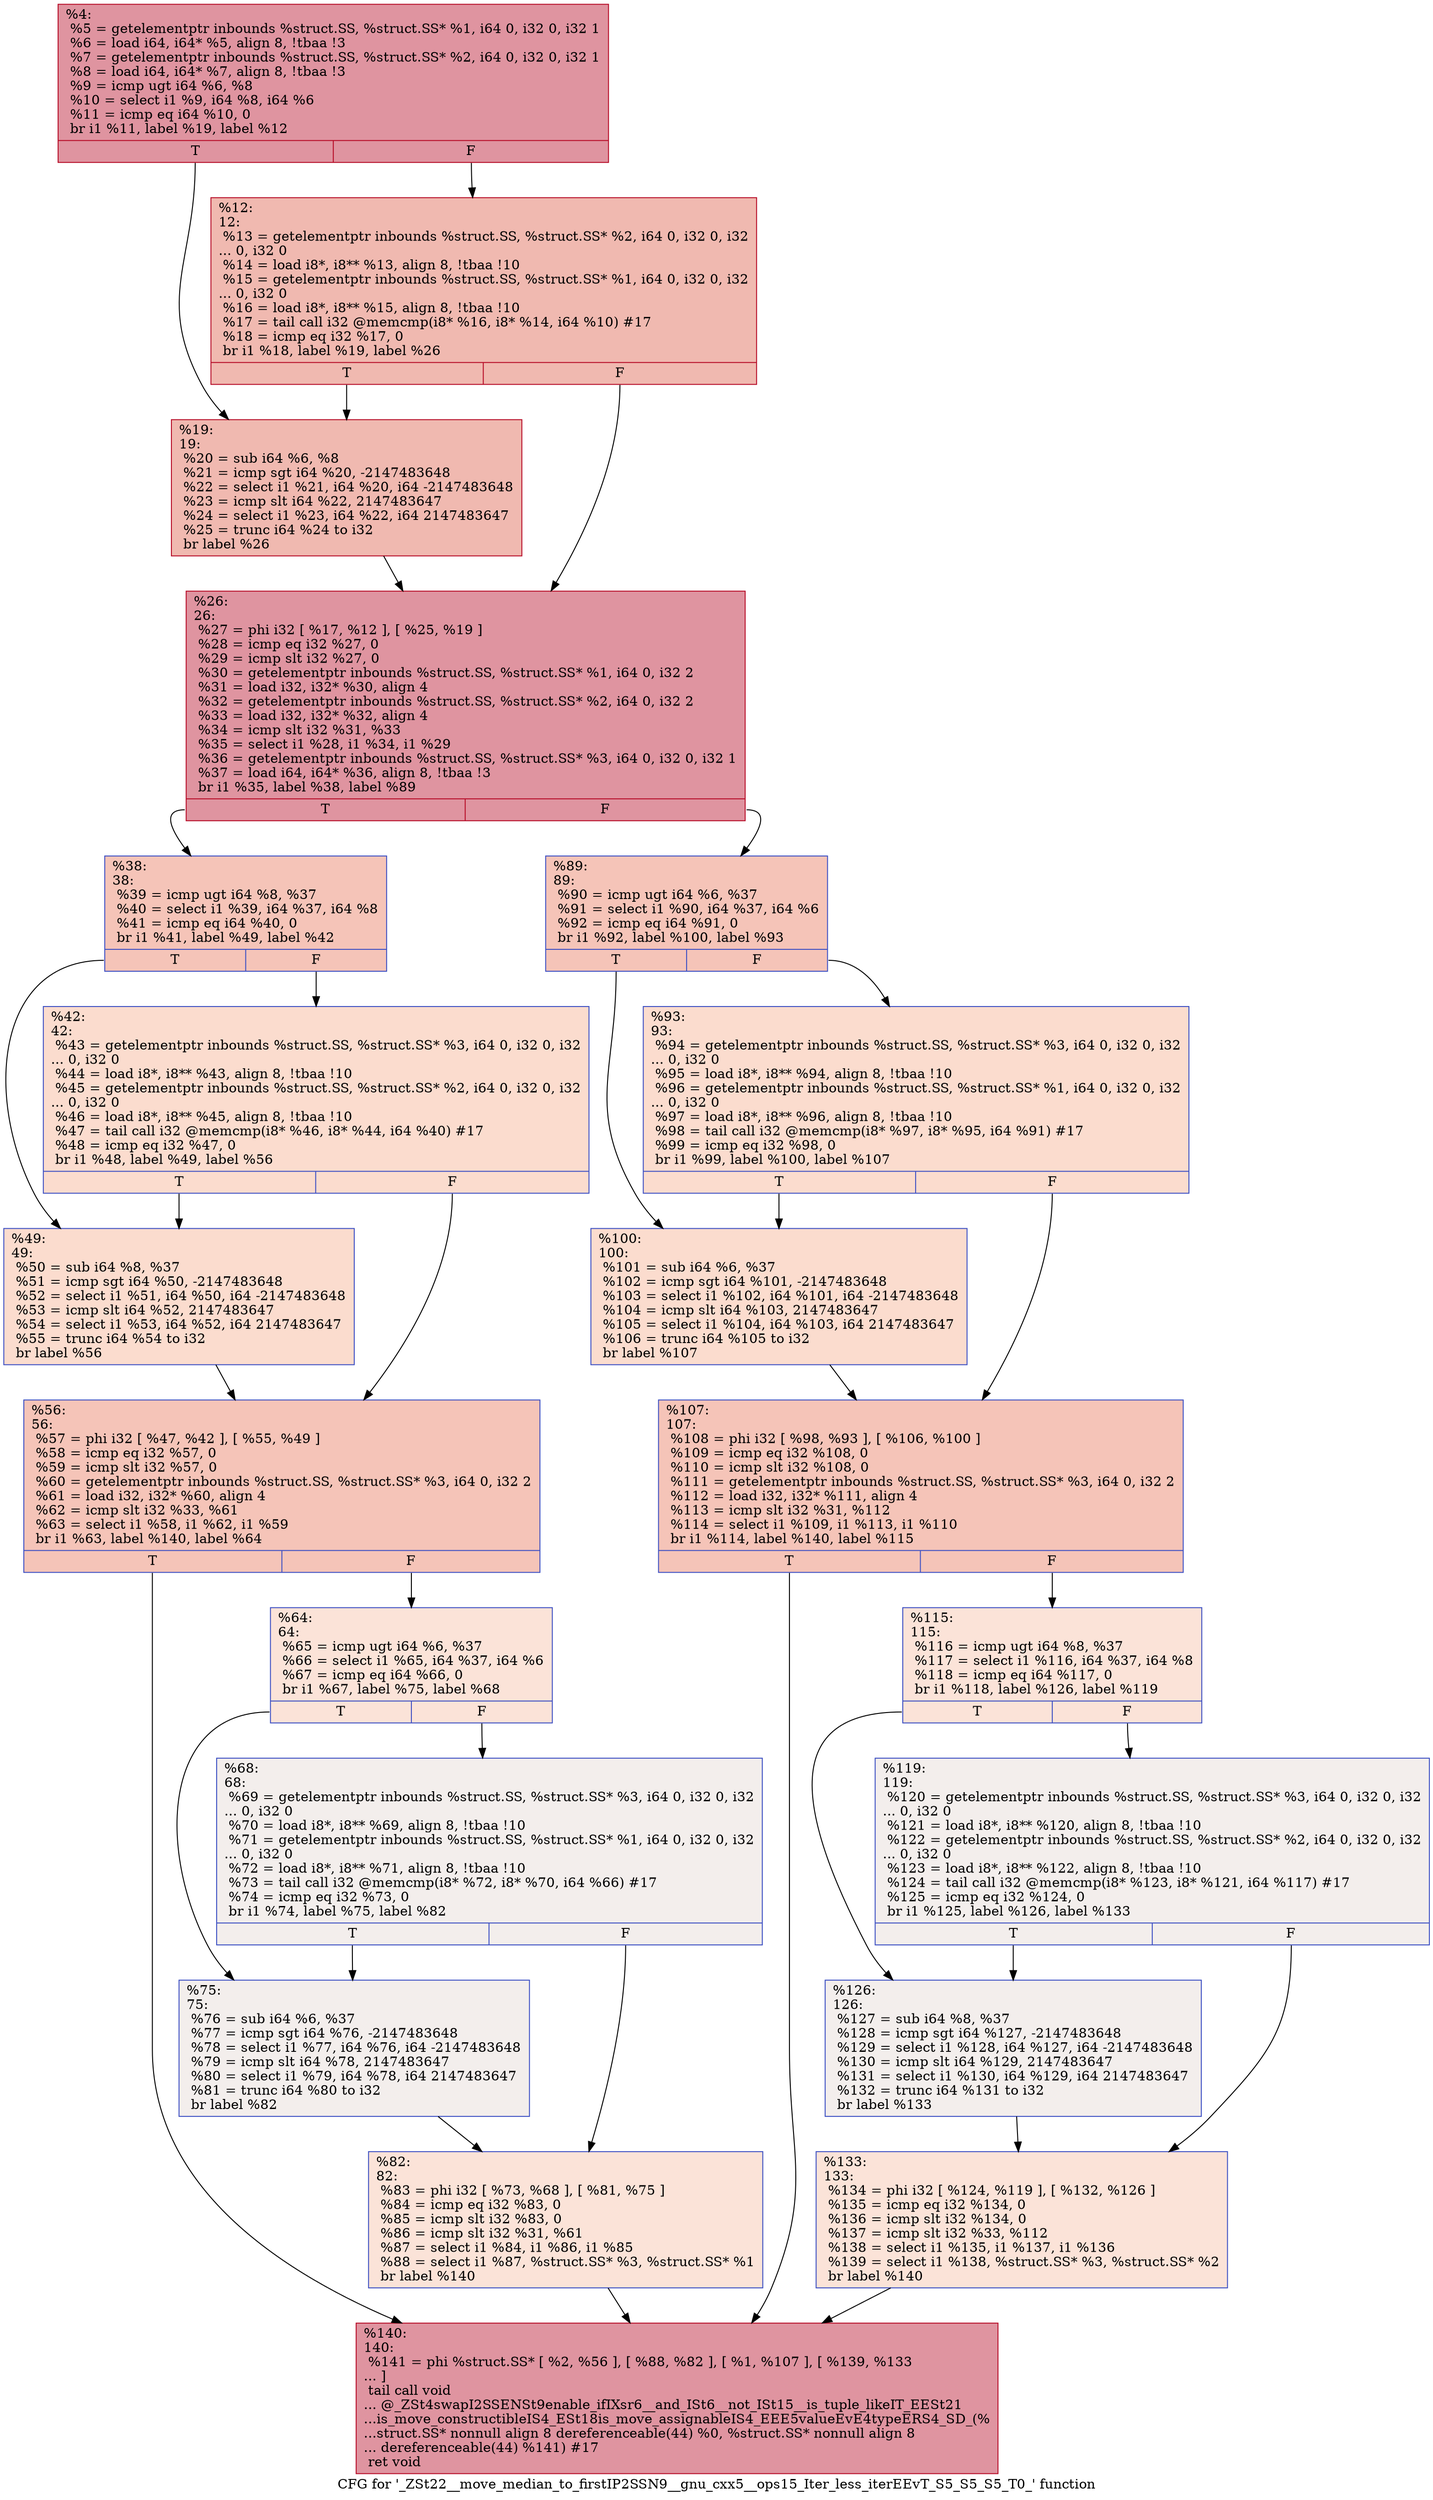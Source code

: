 digraph "CFG for '_ZSt22__move_median_to_firstIP2SSN9__gnu_cxx5__ops15_Iter_less_iterEEvT_S5_S5_S5_T0_' function" {
	label="CFG for '_ZSt22__move_median_to_firstIP2SSN9__gnu_cxx5__ops15_Iter_less_iterEEvT_S5_S5_S5_T0_' function";

	Node0x55804d174620 [shape=record,color="#b70d28ff", style=filled, fillcolor="#b70d2870",label="{%4:\l  %5 = getelementptr inbounds %struct.SS, %struct.SS* %1, i64 0, i32 0, i32 1\l  %6 = load i64, i64* %5, align 8, !tbaa !3\l  %7 = getelementptr inbounds %struct.SS, %struct.SS* %2, i64 0, i32 0, i32 1\l  %8 = load i64, i64* %7, align 8, !tbaa !3\l  %9 = icmp ugt i64 %6, %8\l  %10 = select i1 %9, i64 %8, i64 %6\l  %11 = icmp eq i64 %10, 0\l  br i1 %11, label %19, label %12\l|{<s0>T|<s1>F}}"];
	Node0x55804d174620:s0 -> Node0x55804d174670;
	Node0x55804d174620:s1 -> Node0x55804d174aa0;
	Node0x55804d174aa0 [shape=record,color="#b70d28ff", style=filled, fillcolor="#de614d70",label="{%12:\l12:                                               \l  %13 = getelementptr inbounds %struct.SS, %struct.SS* %2, i64 0, i32 0, i32\l... 0, i32 0\l  %14 = load i8*, i8** %13, align 8, !tbaa !10\l  %15 = getelementptr inbounds %struct.SS, %struct.SS* %1, i64 0, i32 0, i32\l... 0, i32 0\l  %16 = load i8*, i8** %15, align 8, !tbaa !10\l  %17 = tail call i32 @memcmp(i8* %16, i8* %14, i64 %10) #17\l  %18 = icmp eq i32 %17, 0\l  br i1 %18, label %19, label %26\l|{<s0>T|<s1>F}}"];
	Node0x55804d174aa0:s0 -> Node0x55804d174670;
	Node0x55804d174aa0:s1 -> Node0x55804d1753f0;
	Node0x55804d174670 [shape=record,color="#b70d28ff", style=filled, fillcolor="#de614d70",label="{%19:\l19:                                               \l  %20 = sub i64 %6, %8\l  %21 = icmp sgt i64 %20, -2147483648\l  %22 = select i1 %21, i64 %20, i64 -2147483648\l  %23 = icmp slt i64 %22, 2147483647\l  %24 = select i1 %23, i64 %22, i64 2147483647\l  %25 = trunc i64 %24 to i32\l  br label %26\l}"];
	Node0x55804d174670 -> Node0x55804d1753f0;
	Node0x55804d1753f0 [shape=record,color="#b70d28ff", style=filled, fillcolor="#b70d2870",label="{%26:\l26:                                               \l  %27 = phi i32 [ %17, %12 ], [ %25, %19 ]\l  %28 = icmp eq i32 %27, 0\l  %29 = icmp slt i32 %27, 0\l  %30 = getelementptr inbounds %struct.SS, %struct.SS* %1, i64 0, i32 2\l  %31 = load i32, i32* %30, align 4\l  %32 = getelementptr inbounds %struct.SS, %struct.SS* %2, i64 0, i32 2\l  %33 = load i32, i32* %32, align 4\l  %34 = icmp slt i32 %31, %33\l  %35 = select i1 %28, i1 %34, i1 %29\l  %36 = getelementptr inbounds %struct.SS, %struct.SS* %3, i64 0, i32 0, i32 1\l  %37 = load i64, i64* %36, align 8, !tbaa !3\l  br i1 %35, label %38, label %89\l|{<s0>T|<s1>F}}"];
	Node0x55804d1753f0:s0 -> Node0x55804d175f40;
	Node0x55804d1753f0:s1 -> Node0x55804d175f90;
	Node0x55804d175f40 [shape=record,color="#3d50c3ff", style=filled, fillcolor="#e97a5f70",label="{%38:\l38:                                               \l  %39 = icmp ugt i64 %8, %37\l  %40 = select i1 %39, i64 %37, i64 %8\l  %41 = icmp eq i64 %40, 0\l  br i1 %41, label %49, label %42\l|{<s0>T|<s1>F}}"];
	Node0x55804d175f40:s0 -> Node0x55804d176260;
	Node0x55804d175f40:s1 -> Node0x55804d1762b0;
	Node0x55804d1762b0 [shape=record,color="#3d50c3ff", style=filled, fillcolor="#f7af9170",label="{%42:\l42:                                               \l  %43 = getelementptr inbounds %struct.SS, %struct.SS* %3, i64 0, i32 0, i32\l... 0, i32 0\l  %44 = load i8*, i8** %43, align 8, !tbaa !10\l  %45 = getelementptr inbounds %struct.SS, %struct.SS* %2, i64 0, i32 0, i32\l... 0, i32 0\l  %46 = load i8*, i8** %45, align 8, !tbaa !10\l  %47 = tail call i32 @memcmp(i8* %46, i8* %44, i64 %40) #17\l  %48 = icmp eq i32 %47, 0\l  br i1 %48, label %49, label %56\l|{<s0>T|<s1>F}}"];
	Node0x55804d1762b0:s0 -> Node0x55804d176260;
	Node0x55804d1762b0:s1 -> Node0x55804d176870;
	Node0x55804d176260 [shape=record,color="#3d50c3ff", style=filled, fillcolor="#f7af9170",label="{%49:\l49:                                               \l  %50 = sub i64 %8, %37\l  %51 = icmp sgt i64 %50, -2147483648\l  %52 = select i1 %51, i64 %50, i64 -2147483648\l  %53 = icmp slt i64 %52, 2147483647\l  %54 = select i1 %53, i64 %52, i64 2147483647\l  %55 = trunc i64 %54 to i32\l  br label %56\l}"];
	Node0x55804d176260 -> Node0x55804d176870;
	Node0x55804d176870 [shape=record,color="#3d50c3ff", style=filled, fillcolor="#e97a5f70",label="{%56:\l56:                                               \l  %57 = phi i32 [ %47, %42 ], [ %55, %49 ]\l  %58 = icmp eq i32 %57, 0\l  %59 = icmp slt i32 %57, 0\l  %60 = getelementptr inbounds %struct.SS, %struct.SS* %3, i64 0, i32 2\l  %61 = load i32, i32* %60, align 4\l  %62 = icmp slt i32 %33, %61\l  %63 = select i1 %58, i1 %62, i1 %59\l  br i1 %63, label %140, label %64\l|{<s0>T|<s1>F}}"];
	Node0x55804d176870:s0 -> Node0x55804d177140;
	Node0x55804d176870:s1 -> Node0x55804d177190;
	Node0x55804d177190 [shape=record,color="#3d50c3ff", style=filled, fillcolor="#f6bfa670",label="{%64:\l64:                                               \l  %65 = icmp ugt i64 %6, %37\l  %66 = select i1 %65, i64 %37, i64 %6\l  %67 = icmp eq i64 %66, 0\l  br i1 %67, label %75, label %68\l|{<s0>T|<s1>F}}"];
	Node0x55804d177190:s0 -> Node0x55804d177460;
	Node0x55804d177190:s1 -> Node0x55804d1774b0;
	Node0x55804d1774b0 [shape=record,color="#3d50c3ff", style=filled, fillcolor="#e3d9d370",label="{%68:\l68:                                               \l  %69 = getelementptr inbounds %struct.SS, %struct.SS* %3, i64 0, i32 0, i32\l... 0, i32 0\l  %70 = load i8*, i8** %69, align 8, !tbaa !10\l  %71 = getelementptr inbounds %struct.SS, %struct.SS* %1, i64 0, i32 0, i32\l... 0, i32 0\l  %72 = load i8*, i8** %71, align 8, !tbaa !10\l  %73 = tail call i32 @memcmp(i8* %72, i8* %70, i64 %66) #17\l  %74 = icmp eq i32 %73, 0\l  br i1 %74, label %75, label %82\l|{<s0>T|<s1>F}}"];
	Node0x55804d1774b0:s0 -> Node0x55804d177460;
	Node0x55804d1774b0:s1 -> Node0x55804d177a70;
	Node0x55804d177460 [shape=record,color="#3d50c3ff", style=filled, fillcolor="#e3d9d370",label="{%75:\l75:                                               \l  %76 = sub i64 %6, %37\l  %77 = icmp sgt i64 %76, -2147483648\l  %78 = select i1 %77, i64 %76, i64 -2147483648\l  %79 = icmp slt i64 %78, 2147483647\l  %80 = select i1 %79, i64 %78, i64 2147483647\l  %81 = trunc i64 %80 to i32\l  br label %82\l}"];
	Node0x55804d177460 -> Node0x55804d177a70;
	Node0x55804d177a70 [shape=record,color="#3d50c3ff", style=filled, fillcolor="#f6bfa670",label="{%82:\l82:                                               \l  %83 = phi i32 [ %73, %68 ], [ %81, %75 ]\l  %84 = icmp eq i32 %83, 0\l  %85 = icmp slt i32 %83, 0\l  %86 = icmp slt i32 %31, %61\l  %87 = select i1 %84, i1 %86, i1 %85\l  %88 = select i1 %87, %struct.SS* %3, %struct.SS* %1\l  br label %140\l}"];
	Node0x55804d177a70 -> Node0x55804d177140;
	Node0x55804d175f90 [shape=record,color="#3d50c3ff", style=filled, fillcolor="#e97a5f70",label="{%89:\l89:                                               \l  %90 = icmp ugt i64 %6, %37\l  %91 = select i1 %90, i64 %37, i64 %6\l  %92 = icmp eq i64 %91, 0\l  br i1 %92, label %100, label %93\l|{<s0>T|<s1>F}}"];
	Node0x55804d175f90:s0 -> Node0x55804d178500;
	Node0x55804d175f90:s1 -> Node0x55804d178550;
	Node0x55804d178550 [shape=record,color="#3d50c3ff", style=filled, fillcolor="#f7af9170",label="{%93:\l93:                                               \l  %94 = getelementptr inbounds %struct.SS, %struct.SS* %3, i64 0, i32 0, i32\l... 0, i32 0\l  %95 = load i8*, i8** %94, align 8, !tbaa !10\l  %96 = getelementptr inbounds %struct.SS, %struct.SS* %1, i64 0, i32 0, i32\l... 0, i32 0\l  %97 = load i8*, i8** %96, align 8, !tbaa !10\l  %98 = tail call i32 @memcmp(i8* %97, i8* %95, i64 %91) #17\l  %99 = icmp eq i32 %98, 0\l  br i1 %99, label %100, label %107\l|{<s0>T|<s1>F}}"];
	Node0x55804d178550:s0 -> Node0x55804d178500;
	Node0x55804d178550:s1 -> Node0x55804d178b10;
	Node0x55804d178500 [shape=record,color="#3d50c3ff", style=filled, fillcolor="#f7af9170",label="{%100:\l100:                                              \l  %101 = sub i64 %6, %37\l  %102 = icmp sgt i64 %101, -2147483648\l  %103 = select i1 %102, i64 %101, i64 -2147483648\l  %104 = icmp slt i64 %103, 2147483647\l  %105 = select i1 %104, i64 %103, i64 2147483647\l  %106 = trunc i64 %105 to i32\l  br label %107\l}"];
	Node0x55804d178500 -> Node0x55804d178b10;
	Node0x55804d178b10 [shape=record,color="#3d50c3ff", style=filled, fillcolor="#e97a5f70",label="{%107:\l107:                                              \l  %108 = phi i32 [ %98, %93 ], [ %106, %100 ]\l  %109 = icmp eq i32 %108, 0\l  %110 = icmp slt i32 %108, 0\l  %111 = getelementptr inbounds %struct.SS, %struct.SS* %3, i64 0, i32 2\l  %112 = load i32, i32* %111, align 4\l  %113 = icmp slt i32 %31, %112\l  %114 = select i1 %109, i1 %113, i1 %110\l  br i1 %114, label %140, label %115\l|{<s0>T|<s1>F}}"];
	Node0x55804d178b10:s0 -> Node0x55804d177140;
	Node0x55804d178b10:s1 -> Node0x55804d1793e0;
	Node0x55804d1793e0 [shape=record,color="#3d50c3ff", style=filled, fillcolor="#f6bfa670",label="{%115:\l115:                                              \l  %116 = icmp ugt i64 %8, %37\l  %117 = select i1 %116, i64 %37, i64 %8\l  %118 = icmp eq i64 %117, 0\l  br i1 %118, label %126, label %119\l|{<s0>T|<s1>F}}"];
	Node0x55804d1793e0:s0 -> Node0x55804d1796b0;
	Node0x55804d1793e0:s1 -> Node0x55804d179700;
	Node0x55804d179700 [shape=record,color="#3d50c3ff", style=filled, fillcolor="#e3d9d370",label="{%119:\l119:                                              \l  %120 = getelementptr inbounds %struct.SS, %struct.SS* %3, i64 0, i32 0, i32\l... 0, i32 0\l  %121 = load i8*, i8** %120, align 8, !tbaa !10\l  %122 = getelementptr inbounds %struct.SS, %struct.SS* %2, i64 0, i32 0, i32\l... 0, i32 0\l  %123 = load i8*, i8** %122, align 8, !tbaa !10\l  %124 = tail call i32 @memcmp(i8* %123, i8* %121, i64 %117) #17\l  %125 = icmp eq i32 %124, 0\l  br i1 %125, label %126, label %133\l|{<s0>T|<s1>F}}"];
	Node0x55804d179700:s0 -> Node0x55804d1796b0;
	Node0x55804d179700:s1 -> Node0x55804d179cc0;
	Node0x55804d1796b0 [shape=record,color="#3d50c3ff", style=filled, fillcolor="#e3d9d370",label="{%126:\l126:                                              \l  %127 = sub i64 %8, %37\l  %128 = icmp sgt i64 %127, -2147483648\l  %129 = select i1 %128, i64 %127, i64 -2147483648\l  %130 = icmp slt i64 %129, 2147483647\l  %131 = select i1 %130, i64 %129, i64 2147483647\l  %132 = trunc i64 %131 to i32\l  br label %133\l}"];
	Node0x55804d1796b0 -> Node0x55804d179cc0;
	Node0x55804d179cc0 [shape=record,color="#3d50c3ff", style=filled, fillcolor="#f6bfa670",label="{%133:\l133:                                              \l  %134 = phi i32 [ %124, %119 ], [ %132, %126 ]\l  %135 = icmp eq i32 %134, 0\l  %136 = icmp slt i32 %134, 0\l  %137 = icmp slt i32 %33, %112\l  %138 = select i1 %135, i1 %137, i1 %136\l  %139 = select i1 %138, %struct.SS* %3, %struct.SS* %2\l  br label %140\l}"];
	Node0x55804d179cc0 -> Node0x55804d177140;
	Node0x55804d177140 [shape=record,color="#b70d28ff", style=filled, fillcolor="#b70d2870",label="{%140:\l140:                                              \l  %141 = phi %struct.SS* [ %2, %56 ], [ %88, %82 ], [ %1, %107 ], [ %139, %133\l... ]\l  tail call void\l... @_ZSt4swapI2SSENSt9enable_ifIXsr6__and_ISt6__not_ISt15__is_tuple_likeIT_EESt21\l...is_move_constructibleIS4_ESt18is_move_assignableIS4_EEE5valueEvE4typeERS4_SD_(%\l...struct.SS* nonnull align 8 dereferenceable(44) %0, %struct.SS* nonnull align 8\l... dereferenceable(44) %141) #17\l  ret void\l}"];
}
